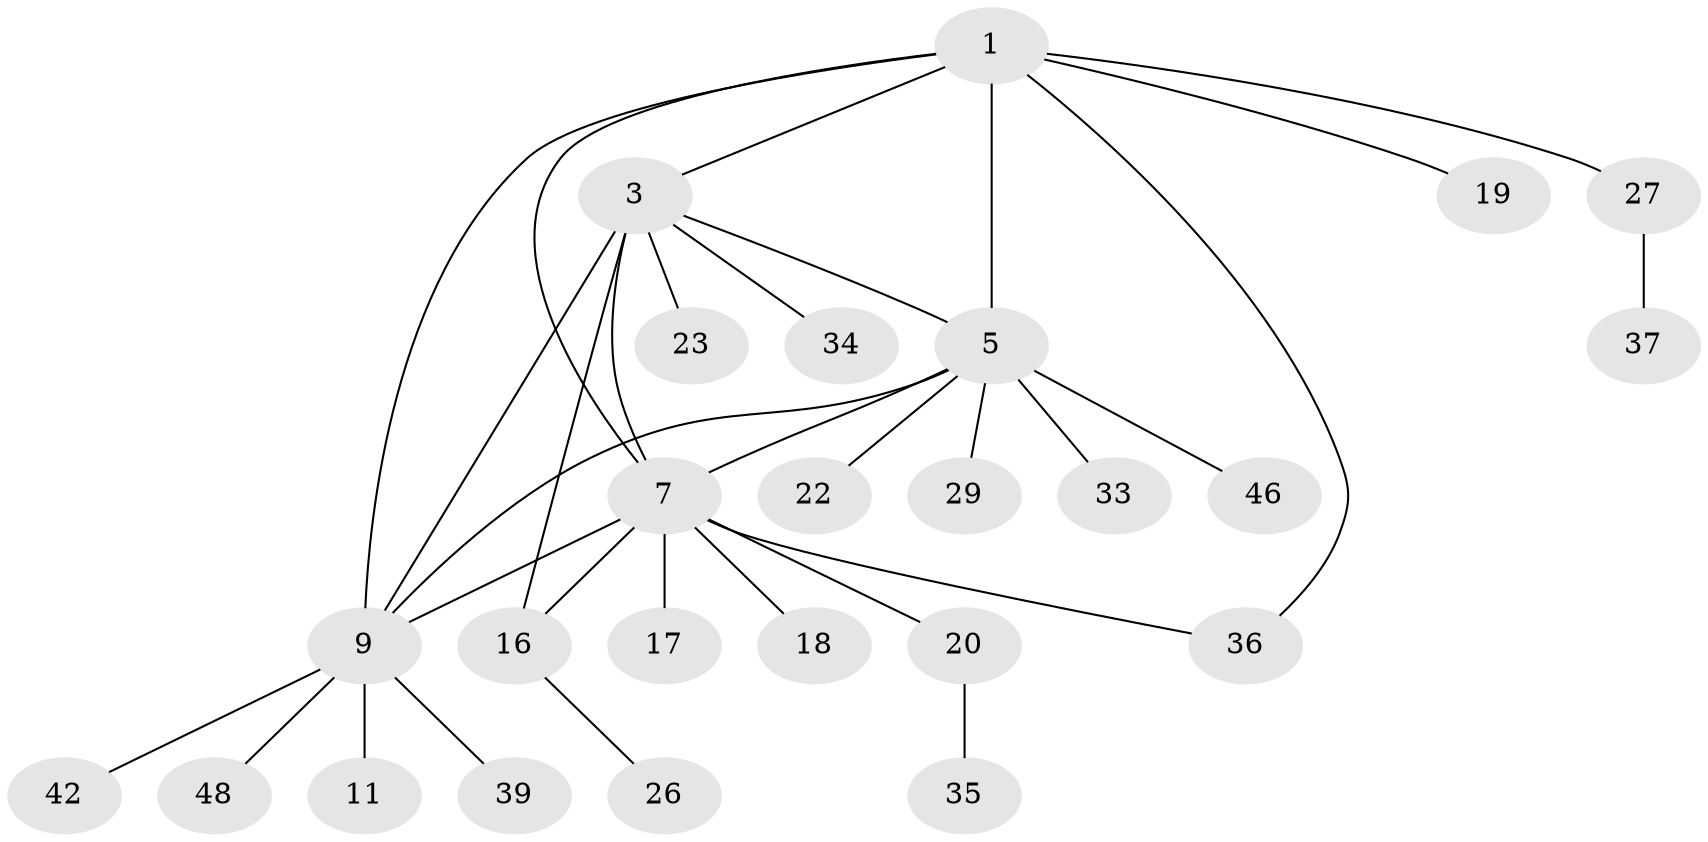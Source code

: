 // original degree distribution, {3: 0.058823529411764705, 7: 0.058823529411764705, 4: 0.0196078431372549, 6: 0.0392156862745098, 5: 0.0196078431372549, 11: 0.0196078431372549, 9: 0.0196078431372549, 2: 0.27450980392156865, 1: 0.49019607843137253}
// Generated by graph-tools (version 1.1) at 2025/16/03/09/25 04:16:08]
// undirected, 25 vertices, 32 edges
graph export_dot {
graph [start="1"]
  node [color=gray90,style=filled];
  1 [super="+2"];
  3 [super="+4"];
  5 [super="+6+14+24"];
  7 [super="+8"];
  9 [super="+15+10+13+12"];
  11 [super="+45"];
  16 [super="+30+21+41+40"];
  17;
  18;
  19;
  20;
  22;
  23;
  26;
  27;
  29;
  33;
  34;
  35;
  36;
  37 [super="+38"];
  39;
  42 [super="+50"];
  46;
  48;
  1 -- 3;
  1 -- 7;
  1 -- 19;
  1 -- 36;
  1 -- 5;
  1 -- 9;
  1 -- 27;
  3 -- 5;
  3 -- 7 [weight=2];
  3 -- 16;
  3 -- 34;
  3 -- 23;
  3 -- 9;
  5 -- 33;
  5 -- 22;
  5 -- 29;
  5 -- 46;
  5 -- 7 [weight=2];
  5 -- 9 [weight=2];
  7 -- 20;
  7 -- 36;
  7 -- 17;
  7 -- 18;
  7 -- 16;
  7 -- 9 [weight=2];
  9 -- 11;
  9 -- 42;
  9 -- 48;
  9 -- 39;
  16 -- 26;
  20 -- 35;
  27 -- 37;
}
